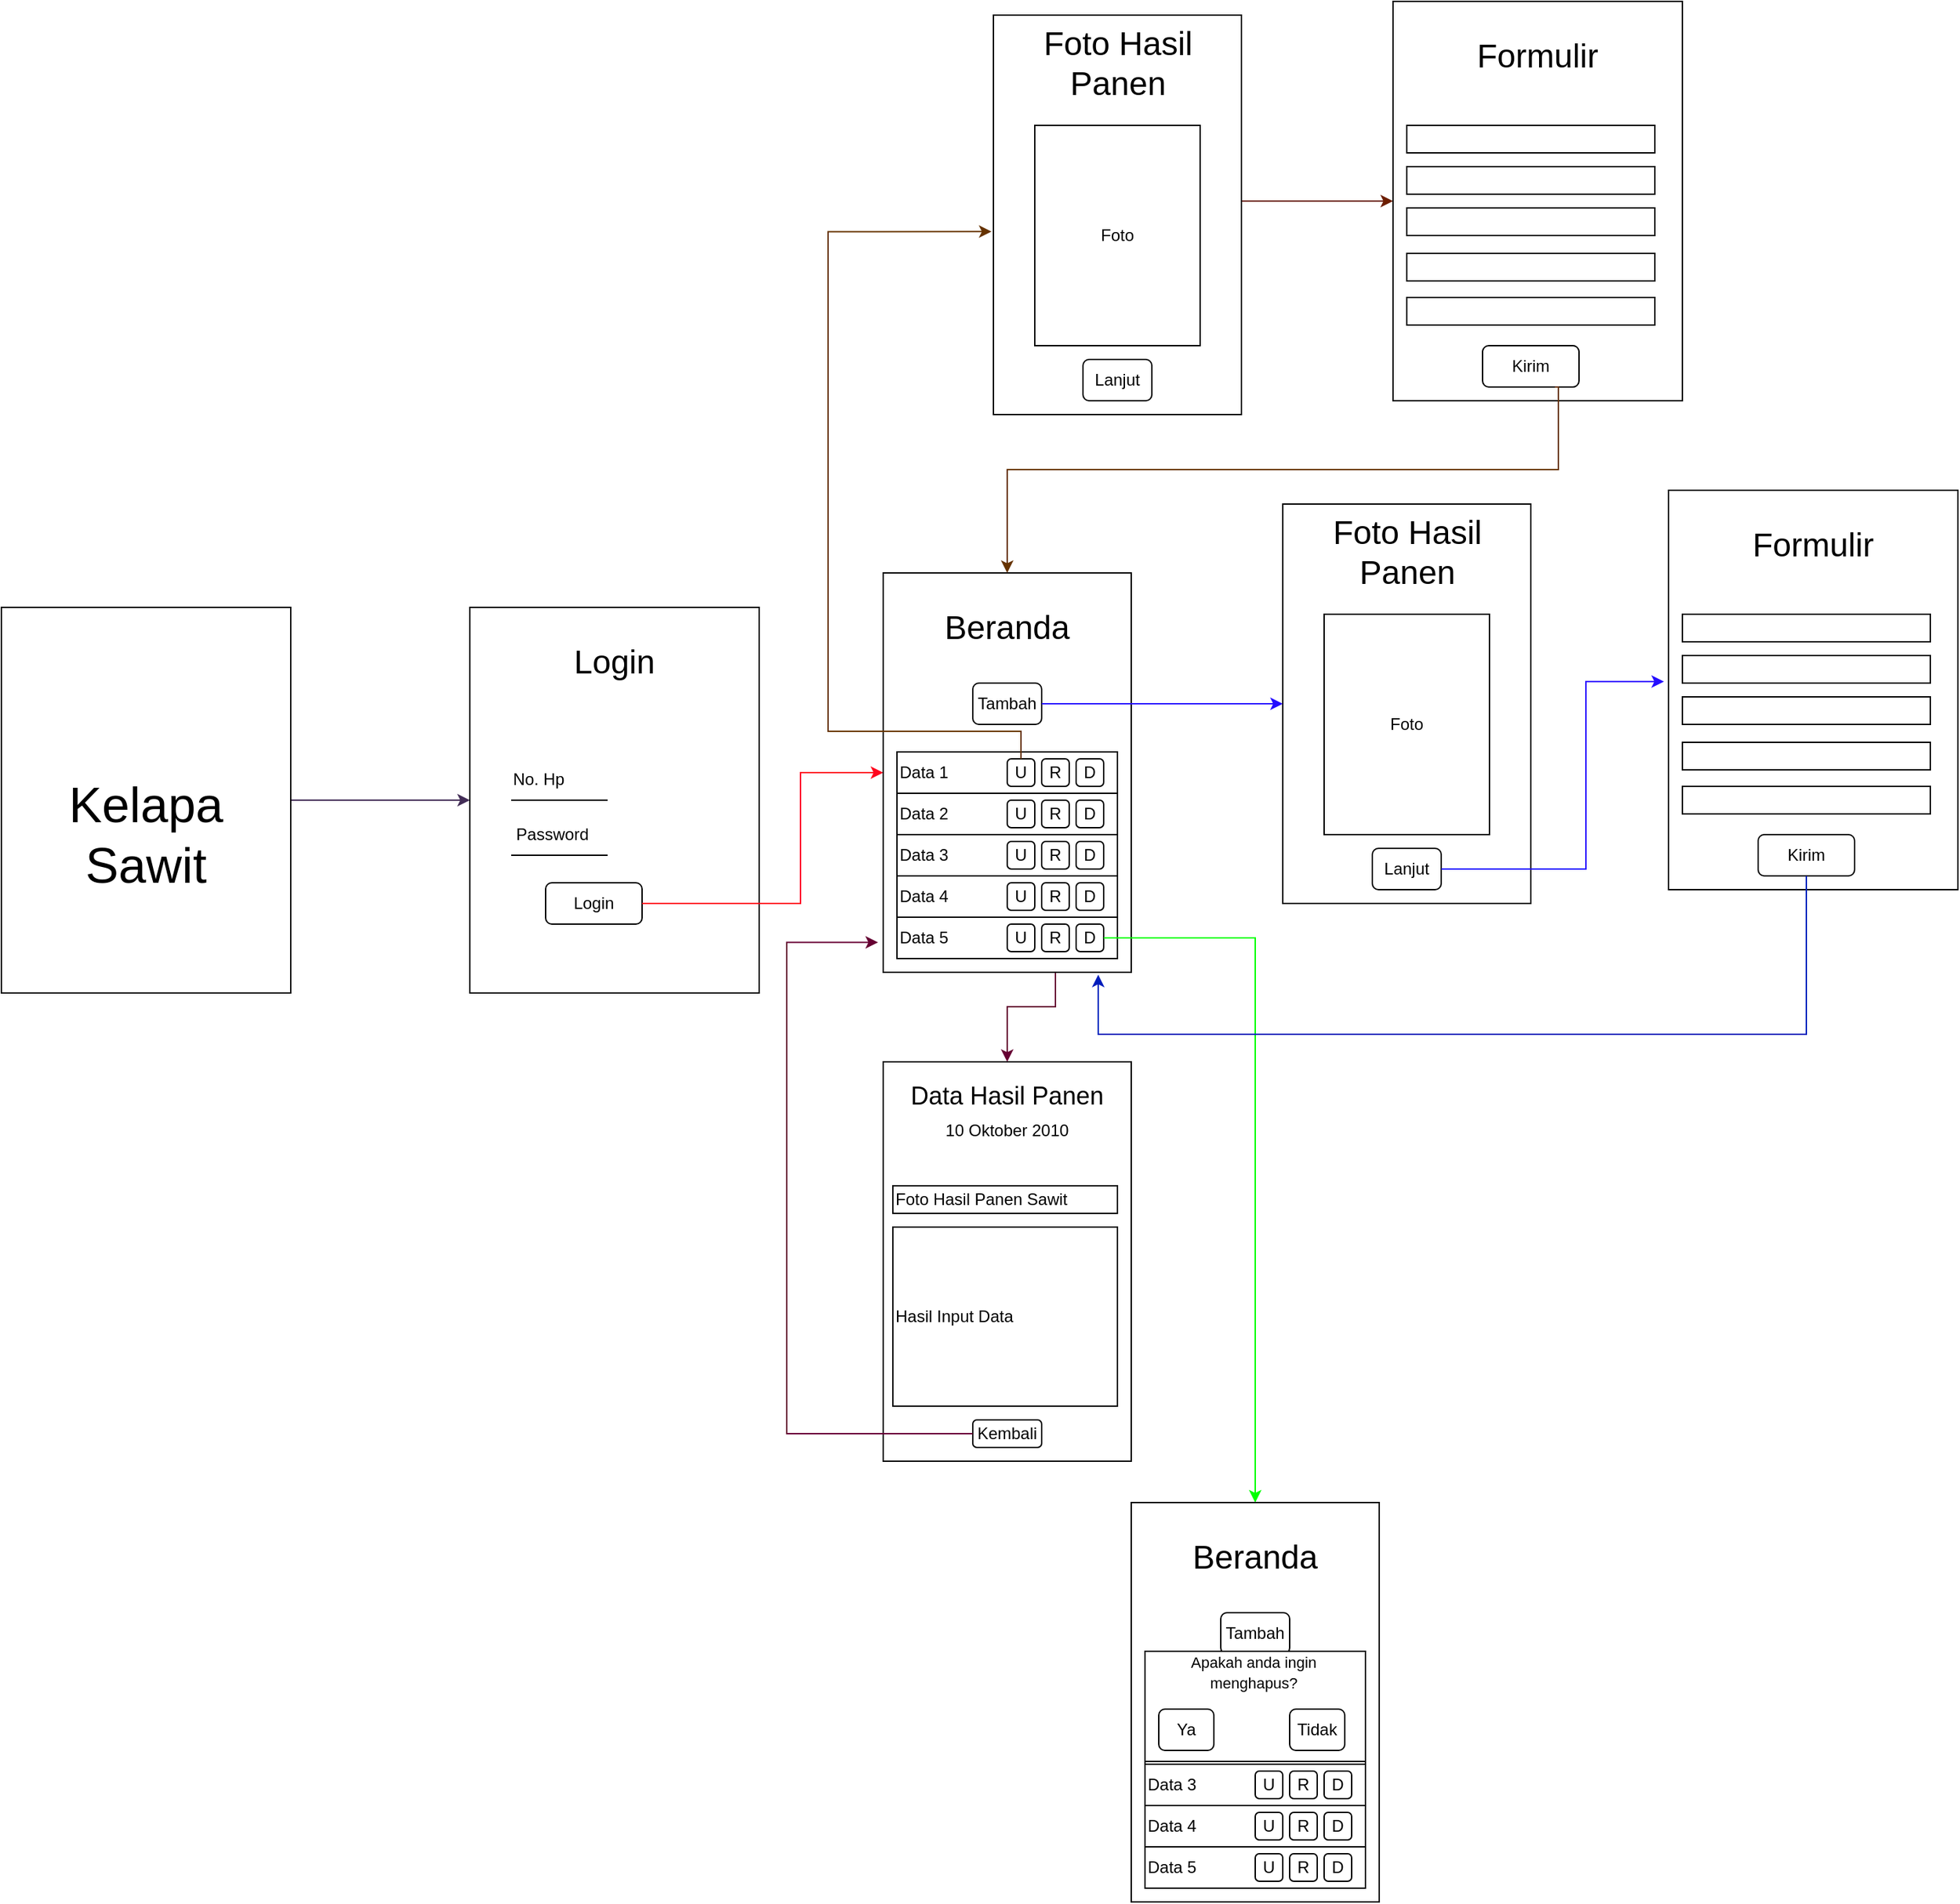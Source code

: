<mxfile version="22.1.18" type="github" pages="2">
  <diagram name="Pekerja" id="Uiu4wbFv9RFSIKA2n1KZ">
    <mxGraphModel dx="810" dy="1583" grid="1" gridSize="10" guides="1" tooltips="1" connect="1" arrows="1" fold="1" page="1" pageScale="1" pageWidth="850" pageHeight="1100" math="0" shadow="0">
      <root>
        <mxCell id="0" />
        <mxCell id="1" parent="0" />
        <mxCell id="6SFFoyV-yTu_emAH-91S-2" style="edgeStyle=orthogonalEdgeStyle;rounded=0;orthogonalLoop=1;jettySize=auto;html=1;entryX=0;entryY=0.5;entryDx=0;entryDy=0;fillColor=#76608a;strokeColor=#432D57;exitX=1;exitY=0.5;exitDx=0;exitDy=0;" parent="1" source="6SFFoyV-yTu_emAH-91S-3" target="6SFFoyV-yTu_emAH-91S-4" edge="1">
          <mxGeometry relative="1" as="geometry" />
        </mxCell>
        <mxCell id="6SFFoyV-yTu_emAH-91S-3" value="" style="rounded=0;whiteSpace=wrap;html=1;" parent="1" vertex="1">
          <mxGeometry x="130" y="-80" width="210" height="280" as="geometry" />
        </mxCell>
        <mxCell id="6SFFoyV-yTu_emAH-91S-4" value="" style="rounded=0;whiteSpace=wrap;html=1;" parent="1" vertex="1">
          <mxGeometry x="470" y="-80" width="210" height="280" as="geometry" />
        </mxCell>
        <mxCell id="6SFFoyV-yTu_emAH-91S-5" value="&lt;font style=&quot;font-size: 36px;&quot;&gt;Kelapa Sawit&lt;/font&gt;" style="text;html=1;strokeColor=none;fillColor=none;align=center;verticalAlign=middle;whiteSpace=wrap;rounded=0;" parent="1" vertex="1">
          <mxGeometry x="170" y="60" width="130" height="50" as="geometry" />
        </mxCell>
        <mxCell id="6SFFoyV-yTu_emAH-91S-6" value="&lt;font style=&quot;font-size: 24px;&quot;&gt;Login&lt;/font&gt;" style="text;html=1;strokeColor=none;fillColor=none;align=center;verticalAlign=middle;whiteSpace=wrap;rounded=0;" parent="1" vertex="1">
          <mxGeometry x="525" y="-70" width="100" height="60" as="geometry" />
        </mxCell>
        <mxCell id="6SFFoyV-yTu_emAH-91S-7" value="No. Hp" style="text;html=1;strokeColor=none;fillColor=none;align=center;verticalAlign=middle;whiteSpace=wrap;rounded=0;" parent="1" vertex="1">
          <mxGeometry x="490" y="30" width="60" height="30" as="geometry" />
        </mxCell>
        <mxCell id="6SFFoyV-yTu_emAH-91S-8" value="Password" style="text;html=1;strokeColor=none;fillColor=none;align=center;verticalAlign=middle;whiteSpace=wrap;rounded=0;" parent="1" vertex="1">
          <mxGeometry x="500" y="70" width="60" height="30" as="geometry" />
        </mxCell>
        <mxCell id="6SFFoyV-yTu_emAH-91S-9" value="" style="endArrow=none;html=1;rounded=0;exitX=0;exitY=1;exitDx=0;exitDy=0;" parent="1" edge="1">
          <mxGeometry width="50" height="50" relative="1" as="geometry">
            <mxPoint x="500" y="60" as="sourcePoint" />
            <mxPoint x="570" y="60" as="targetPoint" />
          </mxGeometry>
        </mxCell>
        <mxCell id="6SFFoyV-yTu_emAH-91S-10" value="" style="endArrow=none;html=1;rounded=0;exitX=0;exitY=1;exitDx=0;exitDy=0;" parent="1" edge="1">
          <mxGeometry width="50" height="50" relative="1" as="geometry">
            <mxPoint x="500" y="100" as="sourcePoint" />
            <mxPoint x="570" y="100" as="targetPoint" />
          </mxGeometry>
        </mxCell>
        <mxCell id="6SFFoyV-yTu_emAH-91S-11" value="Login" style="rounded=1;whiteSpace=wrap;html=1;" parent="1" vertex="1">
          <mxGeometry x="525" y="120" width="70" height="30" as="geometry" />
        </mxCell>
        <mxCell id="6SFFoyV-yTu_emAH-91S-12" style="edgeStyle=orthogonalEdgeStyle;rounded=0;orthogonalLoop=1;jettySize=auto;html=1;entryX=0;entryY=0.5;entryDx=0;entryDy=0;exitX=1;exitY=0.5;exitDx=0;exitDy=0;strokeColor=#FF051E;" parent="1" source="6SFFoyV-yTu_emAH-91S-11" target="6SFFoyV-yTu_emAH-91S-50" edge="1">
          <mxGeometry relative="1" as="geometry">
            <Array as="points">
              <mxPoint x="710" y="135" />
              <mxPoint x="710" y="40" />
            </Array>
          </mxGeometry>
        </mxCell>
        <mxCell id="6SFFoyV-yTu_emAH-91S-13" value="" style="rounded=0;whiteSpace=wrap;html=1;" parent="1" vertex="1">
          <mxGeometry x="1060" y="-155" width="180" height="290" as="geometry" />
        </mxCell>
        <mxCell id="6SFFoyV-yTu_emAH-91S-14" value="&lt;font style=&quot;font-size: 24px;&quot;&gt;Foto Hasil Panen&lt;/font&gt;" style="text;html=1;strokeColor=none;fillColor=none;align=center;verticalAlign=middle;whiteSpace=wrap;rounded=0;" parent="1" vertex="1">
          <mxGeometry x="1077.5" y="-135" width="145" height="30" as="geometry" />
        </mxCell>
        <mxCell id="6SFFoyV-yTu_emAH-91S-15" value="Foto" style="rounded=0;whiteSpace=wrap;html=1;" parent="1" vertex="1">
          <mxGeometry x="1090" y="-75" width="120" height="160" as="geometry" />
        </mxCell>
        <mxCell id="6SFFoyV-yTu_emAH-91S-16" value="Lanjut" style="rounded=1;whiteSpace=wrap;html=1;" parent="1" vertex="1">
          <mxGeometry x="1125" y="95" width="50" height="30" as="geometry" />
        </mxCell>
        <mxCell id="6SFFoyV-yTu_emAH-91S-17" style="edgeStyle=orthogonalEdgeStyle;rounded=0;orthogonalLoop=1;jettySize=auto;html=1;strokeColor=#250DFF;entryX=-0.016;entryY=0.479;entryDx=0;entryDy=0;entryPerimeter=0;" parent="1" source="6SFFoyV-yTu_emAH-91S-16" target="6SFFoyV-yTu_emAH-91S-19" edge="1">
          <mxGeometry relative="1" as="geometry">
            <mxPoint x="1410" y="-210" as="targetPoint" />
            <Array as="points">
              <mxPoint x="1280" y="110" />
              <mxPoint x="1280" y="-26" />
            </Array>
          </mxGeometry>
        </mxCell>
        <mxCell id="6SFFoyV-yTu_emAH-91S-18" value="" style="group" parent="1" connectable="0" vertex="1">
          <mxGeometry x="1340" y="-165" width="210" height="290" as="geometry" />
        </mxCell>
        <mxCell id="6SFFoyV-yTu_emAH-91S-19" value="" style="rounded=0;whiteSpace=wrap;html=1;" parent="6SFFoyV-yTu_emAH-91S-18" vertex="1">
          <mxGeometry width="210" height="290" as="geometry" />
        </mxCell>
        <mxCell id="6SFFoyV-yTu_emAH-91S-20" value="&lt;font style=&quot;font-size: 24px;&quot;&gt;Formulir&lt;/font&gt;" style="text;html=1;strokeColor=none;fillColor=none;align=center;verticalAlign=middle;whiteSpace=wrap;rounded=0;" parent="6SFFoyV-yTu_emAH-91S-18" vertex="1">
          <mxGeometry x="55" y="10" width="100" height="60" as="geometry" />
        </mxCell>
        <mxCell id="6SFFoyV-yTu_emAH-91S-21" value="" style="rounded=0;whiteSpace=wrap;html=1;" parent="6SFFoyV-yTu_emAH-91S-18" vertex="1">
          <mxGeometry x="10" y="90" width="180" height="20" as="geometry" />
        </mxCell>
        <mxCell id="6SFFoyV-yTu_emAH-91S-22" value="" style="rounded=0;whiteSpace=wrap;html=1;" parent="6SFFoyV-yTu_emAH-91S-18" vertex="1">
          <mxGeometry x="10" y="120" width="180" height="20" as="geometry" />
        </mxCell>
        <mxCell id="6SFFoyV-yTu_emAH-91S-23" value="" style="rounded=0;whiteSpace=wrap;html=1;" parent="6SFFoyV-yTu_emAH-91S-18" vertex="1">
          <mxGeometry x="10" y="150" width="180" height="20" as="geometry" />
        </mxCell>
        <mxCell id="6SFFoyV-yTu_emAH-91S-25" value="Kirim" style="rounded=1;whiteSpace=wrap;html=1;" parent="6SFFoyV-yTu_emAH-91S-18" vertex="1">
          <mxGeometry x="65" y="250" width="70" height="30" as="geometry" />
        </mxCell>
        <mxCell id="KfRNIlRlCpc07HZpUc_0-1" value="" style="rounded=0;whiteSpace=wrap;html=1;" parent="6SFFoyV-yTu_emAH-91S-18" vertex="1">
          <mxGeometry x="10" y="183" width="180" height="20" as="geometry" />
        </mxCell>
        <mxCell id="KfRNIlRlCpc07HZpUc_0-2" value="" style="rounded=0;whiteSpace=wrap;html=1;" parent="6SFFoyV-yTu_emAH-91S-18" vertex="1">
          <mxGeometry x="10" y="215" width="180" height="20" as="geometry" />
        </mxCell>
        <mxCell id="adWAJiTrlEbBJM6ReZJA-11" style="edgeStyle=orthogonalEdgeStyle;rounded=0;orthogonalLoop=1;jettySize=auto;html=1;entryX=0;entryY=0.5;entryDx=0;entryDy=0;fillColor=#a0522d;strokeColor=#6D1F00;" parent="1" source="6SFFoyV-yTu_emAH-91S-26" target="adWAJiTrlEbBJM6ReZJA-2" edge="1">
          <mxGeometry relative="1" as="geometry">
            <Array as="points">
              <mxPoint x="1080" y="-375" />
              <mxPoint x="1080" y="-375" />
            </Array>
          </mxGeometry>
        </mxCell>
        <mxCell id="6SFFoyV-yTu_emAH-91S-26" value="" style="rounded=0;whiteSpace=wrap;html=1;" parent="1" vertex="1">
          <mxGeometry x="850" y="-510" width="180" height="290" as="geometry" />
        </mxCell>
        <mxCell id="6SFFoyV-yTu_emAH-91S-27" value="&lt;font style=&quot;font-size: 24px;&quot;&gt;Foto Hasil Panen&lt;/font&gt;" style="text;html=1;strokeColor=none;fillColor=none;align=center;verticalAlign=middle;whiteSpace=wrap;rounded=0;" parent="1" vertex="1">
          <mxGeometry x="867.5" y="-490" width="145" height="30" as="geometry" />
        </mxCell>
        <mxCell id="6SFFoyV-yTu_emAH-91S-28" value="Foto" style="rounded=0;whiteSpace=wrap;html=1;" parent="1" vertex="1">
          <mxGeometry x="880" y="-430" width="120" height="160" as="geometry" />
        </mxCell>
        <mxCell id="6SFFoyV-yTu_emAH-91S-30" value="Lanjut" style="rounded=1;whiteSpace=wrap;html=1;" parent="1" vertex="1">
          <mxGeometry x="915" y="-260" width="50" height="30" as="geometry" />
        </mxCell>
        <mxCell id="6SFFoyV-yTu_emAH-91S-41" value="" style="rounded=0;whiteSpace=wrap;html=1;" parent="1" vertex="1">
          <mxGeometry x="770" y="250" width="180" height="290" as="geometry" />
        </mxCell>
        <mxCell id="6SFFoyV-yTu_emAH-91S-42" style="edgeStyle=orthogonalEdgeStyle;rounded=0;orthogonalLoop=1;jettySize=auto;html=1;strokeColor=#660033;" parent="1" source="6SFFoyV-yTu_emAH-91S-80" target="6SFFoyV-yTu_emAH-91S-41" edge="1">
          <mxGeometry relative="1" as="geometry" />
        </mxCell>
        <mxCell id="6SFFoyV-yTu_emAH-91S-43" value="&lt;font style=&quot;font-size: 18px;&quot;&gt;Data Hasil Panen&lt;/font&gt;" style="text;html=1;strokeColor=none;fillColor=none;align=center;verticalAlign=middle;whiteSpace=wrap;rounded=0;" parent="1" vertex="1">
          <mxGeometry x="776.25" y="260" width="167.5" height="30" as="geometry" />
        </mxCell>
        <mxCell id="6SFFoyV-yTu_emAH-91S-44" value="10 Oktober 2010" style="text;html=1;strokeColor=none;fillColor=none;align=center;verticalAlign=middle;whiteSpace=wrap;rounded=0;" parent="1" vertex="1">
          <mxGeometry x="810" y="285" width="100" height="30" as="geometry" />
        </mxCell>
        <mxCell id="6SFFoyV-yTu_emAH-91S-45" value="Foto Hasil Panen Sawit&amp;nbsp;" style="rounded=0;whiteSpace=wrap;html=1;align=left;" parent="1" vertex="1">
          <mxGeometry x="777" y="340" width="163" height="20" as="geometry" />
        </mxCell>
        <mxCell id="6SFFoyV-yTu_emAH-91S-46" value="Hasil Input Data" style="rounded=0;whiteSpace=wrap;html=1;align=left;" parent="1" vertex="1">
          <mxGeometry x="777" y="370" width="163" height="130" as="geometry" />
        </mxCell>
        <mxCell id="6SFFoyV-yTu_emAH-91S-48" value="Kembali" style="rounded=1;whiteSpace=wrap;html=1;" parent="1" vertex="1">
          <mxGeometry x="835" y="510" width="50" height="20" as="geometry" />
        </mxCell>
        <mxCell id="6SFFoyV-yTu_emAH-91S-49" value="" style="group" parent="1" connectable="0" vertex="1">
          <mxGeometry x="770" y="-105" width="180" height="290" as="geometry" />
        </mxCell>
        <mxCell id="6SFFoyV-yTu_emAH-91S-50" value="" style="rounded=0;whiteSpace=wrap;html=1;" parent="6SFFoyV-yTu_emAH-91S-49" vertex="1">
          <mxGeometry width="180" height="290" as="geometry" />
        </mxCell>
        <mxCell id="6SFFoyV-yTu_emAH-91S-51" value="&lt;span style=&quot;font-size: 24px;&quot;&gt;Beranda&lt;/span&gt;" style="text;html=1;strokeColor=none;fillColor=none;align=center;verticalAlign=middle;whiteSpace=wrap;rounded=0;" parent="6SFFoyV-yTu_emAH-91S-49" vertex="1">
          <mxGeometry x="40" y="10" width="100" height="60" as="geometry" />
        </mxCell>
        <mxCell id="6SFFoyV-yTu_emAH-91S-52" value="Tambah" style="rounded=1;whiteSpace=wrap;html=1;" parent="6SFFoyV-yTu_emAH-91S-49" vertex="1">
          <mxGeometry x="65" y="80" width="50" height="30" as="geometry" />
        </mxCell>
        <mxCell id="6SFFoyV-yTu_emAH-91S-53" value="" style="rounded=0;whiteSpace=wrap;html=1;" parent="6SFFoyV-yTu_emAH-91S-49" vertex="1">
          <mxGeometry x="10" y="130" width="160" height="150" as="geometry" />
        </mxCell>
        <mxCell id="6SFFoyV-yTu_emAH-91S-54" value="" style="rounded=0;whiteSpace=wrap;html=1;" parent="6SFFoyV-yTu_emAH-91S-49" vertex="1">
          <mxGeometry x="10" y="160" width="160" height="30" as="geometry" />
        </mxCell>
        <mxCell id="6SFFoyV-yTu_emAH-91S-55" value="" style="rounded=0;whiteSpace=wrap;html=1;" parent="6SFFoyV-yTu_emAH-91S-49" vertex="1">
          <mxGeometry x="10" y="190" width="160" height="30" as="geometry" />
        </mxCell>
        <mxCell id="6SFFoyV-yTu_emAH-91S-56" value="" style="rounded=0;whiteSpace=wrap;html=1;" parent="6SFFoyV-yTu_emAH-91S-49" vertex="1">
          <mxGeometry x="10" y="220" width="160" height="30" as="geometry" />
        </mxCell>
        <mxCell id="6SFFoyV-yTu_emAH-91S-57" value="" style="group" parent="6SFFoyV-yTu_emAH-91S-49" vertex="1" connectable="0">
          <mxGeometry x="10" y="130" width="160" height="30" as="geometry" />
        </mxCell>
        <mxCell id="6SFFoyV-yTu_emAH-91S-58" value="&lt;div style=&quot;&quot;&gt;&lt;span style=&quot;background-color: initial;&quot;&gt;Data 1&lt;/span&gt;&lt;/div&gt;" style="rounded=0;whiteSpace=wrap;html=1;align=left;" parent="6SFFoyV-yTu_emAH-91S-57" vertex="1">
          <mxGeometry width="160" height="30" as="geometry" />
        </mxCell>
        <mxCell id="6SFFoyV-yTu_emAH-91S-59" value="D" style="rounded=1;whiteSpace=wrap;html=1;" parent="6SFFoyV-yTu_emAH-91S-57" vertex="1">
          <mxGeometry x="130" y="5" width="20" height="20" as="geometry" />
        </mxCell>
        <mxCell id="6SFFoyV-yTu_emAH-91S-60" value="R" style="rounded=1;whiteSpace=wrap;html=1;" parent="6SFFoyV-yTu_emAH-91S-57" vertex="1">
          <mxGeometry x="105" y="5" width="20" height="20" as="geometry" />
        </mxCell>
        <mxCell id="6SFFoyV-yTu_emAH-91S-61" value="U" style="rounded=1;whiteSpace=wrap;html=1;" parent="6SFFoyV-yTu_emAH-91S-57" vertex="1">
          <mxGeometry x="80" y="5" width="20" height="20" as="geometry" />
        </mxCell>
        <mxCell id="6SFFoyV-yTu_emAH-91S-62" value="" style="group" parent="6SFFoyV-yTu_emAH-91S-49" vertex="1" connectable="0">
          <mxGeometry x="10" y="160" width="160" height="30" as="geometry" />
        </mxCell>
        <mxCell id="6SFFoyV-yTu_emAH-91S-63" value="&lt;div style=&quot;&quot;&gt;&lt;span style=&quot;background-color: initial;&quot;&gt;Data 2&lt;/span&gt;&lt;/div&gt;" style="rounded=0;whiteSpace=wrap;html=1;align=left;" parent="6SFFoyV-yTu_emAH-91S-62" vertex="1">
          <mxGeometry width="160" height="30" as="geometry" />
        </mxCell>
        <mxCell id="6SFFoyV-yTu_emAH-91S-64" value="D" style="rounded=1;whiteSpace=wrap;html=1;" parent="6SFFoyV-yTu_emAH-91S-62" vertex="1">
          <mxGeometry x="130" y="5" width="20" height="20" as="geometry" />
        </mxCell>
        <mxCell id="6SFFoyV-yTu_emAH-91S-65" value="R" style="rounded=1;whiteSpace=wrap;html=1;" parent="6SFFoyV-yTu_emAH-91S-62" vertex="1">
          <mxGeometry x="105" y="5" width="20" height="20" as="geometry" />
        </mxCell>
        <mxCell id="6SFFoyV-yTu_emAH-91S-66" value="U" style="rounded=1;whiteSpace=wrap;html=1;" parent="6SFFoyV-yTu_emAH-91S-62" vertex="1">
          <mxGeometry x="80" y="5" width="20" height="20" as="geometry" />
        </mxCell>
        <mxCell id="6SFFoyV-yTu_emAH-91S-67" value="" style="group" parent="6SFFoyV-yTu_emAH-91S-49" vertex="1" connectable="0">
          <mxGeometry x="10" y="190" width="160" height="30" as="geometry" />
        </mxCell>
        <mxCell id="6SFFoyV-yTu_emAH-91S-68" value="&lt;div style=&quot;&quot;&gt;&lt;span style=&quot;background-color: initial;&quot;&gt;Data 3&lt;/span&gt;&lt;/div&gt;" style="rounded=0;whiteSpace=wrap;html=1;align=left;" parent="6SFFoyV-yTu_emAH-91S-67" vertex="1">
          <mxGeometry width="160" height="30" as="geometry" />
        </mxCell>
        <mxCell id="6SFFoyV-yTu_emAH-91S-69" value="D" style="rounded=1;whiteSpace=wrap;html=1;" parent="6SFFoyV-yTu_emAH-91S-67" vertex="1">
          <mxGeometry x="130" y="5" width="20" height="20" as="geometry" />
        </mxCell>
        <mxCell id="6SFFoyV-yTu_emAH-91S-70" value="R" style="rounded=1;whiteSpace=wrap;html=1;" parent="6SFFoyV-yTu_emAH-91S-67" vertex="1">
          <mxGeometry x="105" y="5" width="20" height="20" as="geometry" />
        </mxCell>
        <mxCell id="6SFFoyV-yTu_emAH-91S-71" value="U" style="rounded=1;whiteSpace=wrap;html=1;" parent="6SFFoyV-yTu_emAH-91S-67" vertex="1">
          <mxGeometry x="80" y="5" width="20" height="20" as="geometry" />
        </mxCell>
        <mxCell id="6SFFoyV-yTu_emAH-91S-72" value="" style="group" parent="6SFFoyV-yTu_emAH-91S-49" vertex="1" connectable="0">
          <mxGeometry x="10" y="220" width="160" height="30" as="geometry" />
        </mxCell>
        <mxCell id="6SFFoyV-yTu_emAH-91S-73" value="&lt;div style=&quot;&quot;&gt;&lt;span style=&quot;background-color: initial;&quot;&gt;Data 4&lt;/span&gt;&lt;/div&gt;" style="rounded=0;whiteSpace=wrap;html=1;align=left;" parent="6SFFoyV-yTu_emAH-91S-72" vertex="1">
          <mxGeometry width="160" height="30" as="geometry" />
        </mxCell>
        <mxCell id="6SFFoyV-yTu_emAH-91S-74" value="D" style="rounded=1;whiteSpace=wrap;html=1;" parent="6SFFoyV-yTu_emAH-91S-72" vertex="1">
          <mxGeometry x="130" y="5" width="20" height="20" as="geometry" />
        </mxCell>
        <mxCell id="6SFFoyV-yTu_emAH-91S-75" value="R" style="rounded=1;whiteSpace=wrap;html=1;" parent="6SFFoyV-yTu_emAH-91S-72" vertex="1">
          <mxGeometry x="105" y="5" width="20" height="20" as="geometry" />
        </mxCell>
        <mxCell id="6SFFoyV-yTu_emAH-91S-76" value="U" style="rounded=1;whiteSpace=wrap;html=1;" parent="6SFFoyV-yTu_emAH-91S-72" vertex="1">
          <mxGeometry x="80" y="5" width="20" height="20" as="geometry" />
        </mxCell>
        <mxCell id="6SFFoyV-yTu_emAH-91S-77" value="" style="group" parent="6SFFoyV-yTu_emAH-91S-49" vertex="1" connectable="0">
          <mxGeometry x="10" y="250" width="160" height="30" as="geometry" />
        </mxCell>
        <mxCell id="6SFFoyV-yTu_emAH-91S-78" value="&lt;div style=&quot;&quot;&gt;&lt;span style=&quot;background-color: initial;&quot;&gt;Data 5&lt;/span&gt;&lt;/div&gt;" style="rounded=0;whiteSpace=wrap;html=1;align=left;" parent="6SFFoyV-yTu_emAH-91S-77" vertex="1">
          <mxGeometry width="160" height="30" as="geometry" />
        </mxCell>
        <mxCell id="6SFFoyV-yTu_emAH-91S-79" value="D" style="rounded=1;whiteSpace=wrap;html=1;" parent="6SFFoyV-yTu_emAH-91S-77" vertex="1">
          <mxGeometry x="130" y="5" width="20" height="20" as="geometry" />
        </mxCell>
        <mxCell id="6SFFoyV-yTu_emAH-91S-80" value="R" style="rounded=1;whiteSpace=wrap;html=1;" parent="6SFFoyV-yTu_emAH-91S-77" vertex="1">
          <mxGeometry x="105" y="5" width="20" height="20" as="geometry" />
        </mxCell>
        <mxCell id="6SFFoyV-yTu_emAH-91S-81" value="U" style="rounded=1;whiteSpace=wrap;html=1;" parent="6SFFoyV-yTu_emAH-91S-77" vertex="1">
          <mxGeometry x="80" y="5" width="20" height="20" as="geometry" />
        </mxCell>
        <mxCell id="6SFFoyV-yTu_emAH-91S-82" style="edgeStyle=orthogonalEdgeStyle;rounded=0;orthogonalLoop=1;jettySize=auto;html=1;entryX=0.5;entryY=0;entryDx=0;entryDy=0;strokeColor=#00FF00;" parent="1" source="6SFFoyV-yTu_emAH-91S-79" target="6SFFoyV-yTu_emAH-91S-84" edge="1">
          <mxGeometry relative="1" as="geometry" />
        </mxCell>
        <mxCell id="6SFFoyV-yTu_emAH-91S-83" value="" style="group" parent="1" connectable="0" vertex="1">
          <mxGeometry x="950" y="570" width="240" height="290" as="geometry" />
        </mxCell>
        <mxCell id="6SFFoyV-yTu_emAH-91S-84" value="" style="rounded=0;whiteSpace=wrap;html=1;movable=0;resizable=0;rotatable=0;deletable=0;editable=0;locked=1;connectable=0;" parent="6SFFoyV-yTu_emAH-91S-83" vertex="1">
          <mxGeometry width="180" height="290" as="geometry" />
        </mxCell>
        <mxCell id="6SFFoyV-yTu_emAH-91S-85" value="&lt;span style=&quot;font-size: 24px;&quot;&gt;Beranda&lt;/span&gt;" style="text;html=1;strokeColor=none;fillColor=none;align=center;verticalAlign=middle;whiteSpace=wrap;rounded=0;" parent="6SFFoyV-yTu_emAH-91S-83" vertex="1">
          <mxGeometry x="40" y="10" width="100" height="60" as="geometry" />
        </mxCell>
        <mxCell id="6SFFoyV-yTu_emAH-91S-86" value="Tambah" style="rounded=1;whiteSpace=wrap;html=1;" parent="6SFFoyV-yTu_emAH-91S-83" vertex="1">
          <mxGeometry x="65" y="80" width="50" height="30" as="geometry" />
        </mxCell>
        <mxCell id="6SFFoyV-yTu_emAH-91S-87" value="" style="rounded=0;whiteSpace=wrap;html=1;" parent="6SFFoyV-yTu_emAH-91S-83" vertex="1">
          <mxGeometry x="10" y="130" width="160" height="150" as="geometry" />
        </mxCell>
        <mxCell id="6SFFoyV-yTu_emAH-91S-88" value="" style="rounded=0;whiteSpace=wrap;html=1;" parent="6SFFoyV-yTu_emAH-91S-83" vertex="1">
          <mxGeometry x="10" y="160" width="160" height="30" as="geometry" />
        </mxCell>
        <mxCell id="6SFFoyV-yTu_emAH-91S-89" value="" style="rounded=0;whiteSpace=wrap;html=1;" parent="6SFFoyV-yTu_emAH-91S-83" vertex="1">
          <mxGeometry x="10" y="190" width="160" height="30" as="geometry" />
        </mxCell>
        <mxCell id="6SFFoyV-yTu_emAH-91S-90" value="" style="rounded=0;whiteSpace=wrap;html=1;" parent="6SFFoyV-yTu_emAH-91S-83" vertex="1">
          <mxGeometry x="10" y="220" width="160" height="30" as="geometry" />
        </mxCell>
        <mxCell id="6SFFoyV-yTu_emAH-91S-91" value="" style="group" parent="6SFFoyV-yTu_emAH-91S-83" connectable="0" vertex="1">
          <mxGeometry x="10" y="130" width="160" height="90" as="geometry" />
        </mxCell>
        <mxCell id="6SFFoyV-yTu_emAH-91S-92" value="&lt;div style=&quot;&quot;&gt;&lt;span style=&quot;background-color: initial;&quot;&gt;Data 1&lt;/span&gt;&lt;/div&gt;" style="rounded=0;whiteSpace=wrap;html=1;align=left;" parent="6SFFoyV-yTu_emAH-91S-91" vertex="1">
          <mxGeometry width="160" height="30" as="geometry" />
        </mxCell>
        <mxCell id="6SFFoyV-yTu_emAH-91S-93" value="D" style="rounded=1;whiteSpace=wrap;html=1;" parent="6SFFoyV-yTu_emAH-91S-91" vertex="1">
          <mxGeometry x="130" y="5" width="20" height="20" as="geometry" />
        </mxCell>
        <mxCell id="6SFFoyV-yTu_emAH-91S-94" value="R" style="rounded=1;whiteSpace=wrap;html=1;" parent="6SFFoyV-yTu_emAH-91S-91" vertex="1">
          <mxGeometry x="105" y="5" width="20" height="20" as="geometry" />
        </mxCell>
        <mxCell id="6SFFoyV-yTu_emAH-91S-95" value="U" style="rounded=1;whiteSpace=wrap;html=1;" parent="6SFFoyV-yTu_emAH-91S-91" vertex="1">
          <mxGeometry x="80" y="5" width="20" height="20" as="geometry" />
        </mxCell>
        <mxCell id="6SFFoyV-yTu_emAH-91S-96" value="" style="group" parent="6SFFoyV-yTu_emAH-91S-83" connectable="0" vertex="1">
          <mxGeometry x="10" y="160" width="160" height="90" as="geometry" />
        </mxCell>
        <mxCell id="6SFFoyV-yTu_emAH-91S-97" value="&lt;div style=&quot;&quot;&gt;&lt;span style=&quot;background-color: initial;&quot;&gt;Data 2&lt;/span&gt;&lt;/div&gt;" style="rounded=0;whiteSpace=wrap;html=1;align=left;" parent="6SFFoyV-yTu_emAH-91S-96" vertex="1">
          <mxGeometry width="160" height="30" as="geometry" />
        </mxCell>
        <mxCell id="6SFFoyV-yTu_emAH-91S-98" value="D" style="rounded=1;whiteSpace=wrap;html=1;" parent="6SFFoyV-yTu_emAH-91S-96" vertex="1">
          <mxGeometry x="130" y="5" width="20" height="20" as="geometry" />
        </mxCell>
        <mxCell id="6SFFoyV-yTu_emAH-91S-99" value="R" style="rounded=1;whiteSpace=wrap;html=1;" parent="6SFFoyV-yTu_emAH-91S-96" vertex="1">
          <mxGeometry x="105" y="5" width="20" height="20" as="geometry" />
        </mxCell>
        <mxCell id="6SFFoyV-yTu_emAH-91S-100" value="U" style="rounded=1;whiteSpace=wrap;html=1;" parent="6SFFoyV-yTu_emAH-91S-96" vertex="1">
          <mxGeometry x="80" y="5" width="20" height="20" as="geometry" />
        </mxCell>
        <mxCell id="6SFFoyV-yTu_emAH-91S-101" value="" style="group" parent="6SFFoyV-yTu_emAH-91S-83" connectable="0" vertex="1">
          <mxGeometry x="10" y="190" width="160" height="95" as="geometry" />
        </mxCell>
        <mxCell id="6SFFoyV-yTu_emAH-91S-102" value="&lt;div style=&quot;&quot;&gt;&lt;span style=&quot;background-color: initial;&quot;&gt;Data 3&lt;/span&gt;&lt;/div&gt;" style="rounded=0;whiteSpace=wrap;html=1;align=left;" parent="6SFFoyV-yTu_emAH-91S-101" vertex="1">
          <mxGeometry width="160" height="30" as="geometry" />
        </mxCell>
        <mxCell id="6SFFoyV-yTu_emAH-91S-103" value="D" style="rounded=1;whiteSpace=wrap;html=1;" parent="6SFFoyV-yTu_emAH-91S-101" vertex="1">
          <mxGeometry x="130" y="5" width="20" height="20" as="geometry" />
        </mxCell>
        <mxCell id="6SFFoyV-yTu_emAH-91S-104" value="R" style="rounded=1;whiteSpace=wrap;html=1;" parent="6SFFoyV-yTu_emAH-91S-101" vertex="1">
          <mxGeometry x="105" y="5" width="20" height="20" as="geometry" />
        </mxCell>
        <mxCell id="6SFFoyV-yTu_emAH-91S-105" value="U" style="rounded=1;whiteSpace=wrap;html=1;" parent="6SFFoyV-yTu_emAH-91S-101" vertex="1">
          <mxGeometry x="80" y="5" width="20" height="20" as="geometry" />
        </mxCell>
        <mxCell id="6SFFoyV-yTu_emAH-91S-106" value="" style="group" parent="6SFFoyV-yTu_emAH-91S-83" connectable="0" vertex="1">
          <mxGeometry x="10" y="220" width="160" height="30" as="geometry" />
        </mxCell>
        <mxCell id="6SFFoyV-yTu_emAH-91S-107" value="&lt;div style=&quot;&quot;&gt;&lt;span style=&quot;background-color: initial;&quot;&gt;Data 4&lt;/span&gt;&lt;/div&gt;" style="rounded=0;whiteSpace=wrap;html=1;align=left;" parent="6SFFoyV-yTu_emAH-91S-106" vertex="1">
          <mxGeometry width="160" height="30" as="geometry" />
        </mxCell>
        <mxCell id="6SFFoyV-yTu_emAH-91S-108" value="D" style="rounded=1;whiteSpace=wrap;html=1;" parent="6SFFoyV-yTu_emAH-91S-106" vertex="1">
          <mxGeometry x="130" y="5" width="20" height="20" as="geometry" />
        </mxCell>
        <mxCell id="6SFFoyV-yTu_emAH-91S-109" value="R" style="rounded=1;whiteSpace=wrap;html=1;" parent="6SFFoyV-yTu_emAH-91S-106" vertex="1">
          <mxGeometry x="105" y="5" width="20" height="20" as="geometry" />
        </mxCell>
        <mxCell id="6SFFoyV-yTu_emAH-91S-110" value="U" style="rounded=1;whiteSpace=wrap;html=1;" parent="6SFFoyV-yTu_emAH-91S-106" vertex="1">
          <mxGeometry x="80" y="5" width="20" height="20" as="geometry" />
        </mxCell>
        <mxCell id="6SFFoyV-yTu_emAH-91S-111" value="" style="group" parent="6SFFoyV-yTu_emAH-91S-83" connectable="0" vertex="1">
          <mxGeometry x="10" y="250" width="160" height="30" as="geometry" />
        </mxCell>
        <mxCell id="6SFFoyV-yTu_emAH-91S-112" value="&lt;div style=&quot;&quot;&gt;&lt;span style=&quot;background-color: initial;&quot;&gt;Data 5&lt;/span&gt;&lt;/div&gt;" style="rounded=0;whiteSpace=wrap;html=1;align=left;" parent="6SFFoyV-yTu_emAH-91S-111" vertex="1">
          <mxGeometry width="160" height="30" as="geometry" />
        </mxCell>
        <mxCell id="6SFFoyV-yTu_emAH-91S-113" value="D" style="rounded=1;whiteSpace=wrap;html=1;" parent="6SFFoyV-yTu_emAH-91S-111" vertex="1">
          <mxGeometry x="130" y="5" width="20" height="20" as="geometry" />
        </mxCell>
        <mxCell id="6SFFoyV-yTu_emAH-91S-114" value="R" style="rounded=1;whiteSpace=wrap;html=1;" parent="6SFFoyV-yTu_emAH-91S-111" vertex="1">
          <mxGeometry x="105" y="5" width="20" height="20" as="geometry" />
        </mxCell>
        <mxCell id="6SFFoyV-yTu_emAH-91S-115" value="U" style="rounded=1;whiteSpace=wrap;html=1;" parent="6SFFoyV-yTu_emAH-91S-111" vertex="1">
          <mxGeometry x="80" y="5" width="20" height="20" as="geometry" />
        </mxCell>
        <mxCell id="6SFFoyV-yTu_emAH-91S-116" value="" style="rounded=0;whiteSpace=wrap;html=1;" parent="6SFFoyV-yTu_emAH-91S-83" vertex="1">
          <mxGeometry x="10" y="108" width="160" height="80" as="geometry" />
        </mxCell>
        <mxCell id="6SFFoyV-yTu_emAH-91S-117" value="&lt;font style=&quot;font-size: 11px;&quot;&gt;Apakah anda ingin menghapus?&lt;/font&gt;" style="text;html=1;strokeColor=none;fillColor=none;align=center;verticalAlign=middle;whiteSpace=wrap;rounded=0;" parent="6SFFoyV-yTu_emAH-91S-83" vertex="1">
          <mxGeometry x="10" y="108" width="157.5" height="30" as="geometry" />
        </mxCell>
        <mxCell id="6SFFoyV-yTu_emAH-91S-118" value="Ya" style="rounded=1;whiteSpace=wrap;html=1;" parent="6SFFoyV-yTu_emAH-91S-83" vertex="1">
          <mxGeometry x="20" y="150" width="40" height="30" as="geometry" />
        </mxCell>
        <mxCell id="6SFFoyV-yTu_emAH-91S-119" value="Tidak" style="rounded=1;whiteSpace=wrap;html=1;" parent="6SFFoyV-yTu_emAH-91S-83" vertex="1">
          <mxGeometry x="115" y="150" width="40" height="30" as="geometry" />
        </mxCell>
        <mxCell id="6SFFoyV-yTu_emAH-91S-120" style="edgeStyle=orthogonalEdgeStyle;rounded=0;orthogonalLoop=1;jettySize=auto;html=1;entryX=-0.008;entryY=0.542;entryDx=0;entryDy=0;entryPerimeter=0;strokeColor=#663300;" parent="1" source="6SFFoyV-yTu_emAH-91S-61" target="6SFFoyV-yTu_emAH-91S-26" edge="1">
          <mxGeometry relative="1" as="geometry">
            <Array as="points">
              <mxPoint x="870" y="10" />
              <mxPoint x="730" y="10" />
              <mxPoint x="730" y="-353" />
            </Array>
          </mxGeometry>
        </mxCell>
        <mxCell id="6SFFoyV-yTu_emAH-91S-121" style="edgeStyle=orthogonalEdgeStyle;rounded=0;orthogonalLoop=1;jettySize=auto;html=1;entryX=0;entryY=0.5;entryDx=0;entryDy=0;strokeColor=#250DFF;" parent="1" source="6SFFoyV-yTu_emAH-91S-52" target="6SFFoyV-yTu_emAH-91S-13" edge="1">
          <mxGeometry relative="1" as="geometry" />
        </mxCell>
        <mxCell id="6SFFoyV-yTu_emAH-91S-122" style="edgeStyle=orthogonalEdgeStyle;rounded=0;orthogonalLoop=1;jettySize=auto;html=1;strokeColor=#660033;exitX=0;exitY=0.5;exitDx=0;exitDy=0;entryX=-0.021;entryY=0.925;entryDx=0;entryDy=0;entryPerimeter=0;" parent="1" source="6SFFoyV-yTu_emAH-91S-48" target="6SFFoyV-yTu_emAH-91S-50" edge="1">
          <mxGeometry relative="1" as="geometry">
            <mxPoint x="735" y="440" as="sourcePoint" />
            <mxPoint x="700" y="360" as="targetPoint" />
            <Array as="points">
              <mxPoint x="700" y="520" />
              <mxPoint x="700" y="163" />
            </Array>
          </mxGeometry>
        </mxCell>
        <mxCell id="6SFFoyV-yTu_emAH-91S-128" style="edgeStyle=orthogonalEdgeStyle;rounded=0;orthogonalLoop=1;jettySize=auto;html=1;fillColor=#0050ef;strokeColor=#001DBC;entryX=0.867;entryY=1.006;entryDx=0;entryDy=0;entryPerimeter=0;" parent="1" source="6SFFoyV-yTu_emAH-91S-25" target="6SFFoyV-yTu_emAH-91S-50" edge="1">
          <mxGeometry relative="1" as="geometry">
            <mxPoint x="950" y="130" as="targetPoint" />
            <Array as="points">
              <mxPoint x="1440" y="230" />
              <mxPoint x="926" y="230" />
            </Array>
          </mxGeometry>
        </mxCell>
        <mxCell id="adWAJiTrlEbBJM6ReZJA-1" value="" style="group" parent="1" connectable="0" vertex="1">
          <mxGeometry x="1140" y="-520" width="210" height="290" as="geometry" />
        </mxCell>
        <mxCell id="adWAJiTrlEbBJM6ReZJA-2" value="" style="rounded=0;whiteSpace=wrap;html=1;" parent="adWAJiTrlEbBJM6ReZJA-1" vertex="1">
          <mxGeometry width="210" height="290" as="geometry" />
        </mxCell>
        <mxCell id="adWAJiTrlEbBJM6ReZJA-3" value="&lt;font style=&quot;font-size: 24px;&quot;&gt;Formulir&lt;/font&gt;" style="text;html=1;strokeColor=none;fillColor=none;align=center;verticalAlign=middle;whiteSpace=wrap;rounded=0;" parent="adWAJiTrlEbBJM6ReZJA-1" vertex="1">
          <mxGeometry x="55" y="10" width="100" height="60" as="geometry" />
        </mxCell>
        <mxCell id="adWAJiTrlEbBJM6ReZJA-4" value="" style="rounded=0;whiteSpace=wrap;html=1;" parent="adWAJiTrlEbBJM6ReZJA-1" vertex="1">
          <mxGeometry x="10" y="90" width="180" height="20" as="geometry" />
        </mxCell>
        <mxCell id="adWAJiTrlEbBJM6ReZJA-5" value="" style="rounded=0;whiteSpace=wrap;html=1;" parent="adWAJiTrlEbBJM6ReZJA-1" vertex="1">
          <mxGeometry x="10" y="120" width="180" height="20" as="geometry" />
        </mxCell>
        <mxCell id="adWAJiTrlEbBJM6ReZJA-6" value="" style="rounded=0;whiteSpace=wrap;html=1;" parent="adWAJiTrlEbBJM6ReZJA-1" vertex="1">
          <mxGeometry x="10" y="150" width="180" height="20" as="geometry" />
        </mxCell>
        <mxCell id="adWAJiTrlEbBJM6ReZJA-7" value="Kirim" style="rounded=1;whiteSpace=wrap;html=1;" parent="adWAJiTrlEbBJM6ReZJA-1" vertex="1">
          <mxGeometry x="65" y="250" width="70" height="30" as="geometry" />
        </mxCell>
        <mxCell id="adWAJiTrlEbBJM6ReZJA-8" value="" style="rounded=0;whiteSpace=wrap;html=1;" parent="adWAJiTrlEbBJM6ReZJA-1" vertex="1">
          <mxGeometry x="10" y="183" width="180" height="20" as="geometry" />
        </mxCell>
        <mxCell id="adWAJiTrlEbBJM6ReZJA-9" value="" style="rounded=0;whiteSpace=wrap;html=1;" parent="adWAJiTrlEbBJM6ReZJA-1" vertex="1">
          <mxGeometry x="10" y="215" width="180" height="20" as="geometry" />
        </mxCell>
        <mxCell id="6SFFoyV-yTu_emAH-91S-40" style="edgeStyle=orthogonalEdgeStyle;rounded=0;orthogonalLoop=1;jettySize=auto;html=1;strokeColor=#663300;entryX=0.5;entryY=0;entryDx=0;entryDy=0;exitX=0.75;exitY=1;exitDx=0;exitDy=0;" parent="1" source="adWAJiTrlEbBJM6ReZJA-7" target="6SFFoyV-yTu_emAH-91S-50" edge="1">
          <mxGeometry relative="1" as="geometry">
            <Array as="points">
              <mxPoint x="1260" y="-240" />
              <mxPoint x="1260" y="-180" />
              <mxPoint x="860" y="-180" />
            </Array>
            <mxPoint x="870" y="-200" as="targetPoint" />
            <mxPoint x="1255" y="-245" as="sourcePoint" />
          </mxGeometry>
        </mxCell>
      </root>
    </mxGraphModel>
  </diagram>
  <diagram name="Mandor" id="60dP8pg2xnSiQAldLUCq">
    <mxGraphModel dx="810" dy="483" grid="1" gridSize="10" guides="1" tooltips="1" connect="1" arrows="1" fold="1" page="1" pageScale="1" pageWidth="827" pageHeight="1169" math="0" shadow="0">
      <root>
        <mxCell id="0" />
        <mxCell id="1" parent="0" />
        <mxCell id="myP-sH1Ng56tJ5btgeLi-1" value="" style="rounded=0;whiteSpace=wrap;html=1;movable=0;resizable=0;rotatable=0;deletable=0;editable=0;locked=1;connectable=0;" parent="1" vertex="1">
          <mxGeometry x="40" y="30" width="1560" height="1180" as="geometry" />
        </mxCell>
        <mxCell id="q5E_AbjBxEwI7H7WWiqw-1" style="edgeStyle=orthogonalEdgeStyle;rounded=0;orthogonalLoop=1;jettySize=auto;html=1;entryX=0;entryY=0.5;entryDx=0;entryDy=0;fillColor=#60a917;strokeColor=#2D7600;" parent="1" source="nLW3oGeiEsnqrwAUTEQz-1" target="nLW3oGeiEsnqrwAUTEQz-2" edge="1">
          <mxGeometry relative="1" as="geometry" />
        </mxCell>
        <mxCell id="nLW3oGeiEsnqrwAUTEQz-1" value="" style="rounded=0;whiteSpace=wrap;html=1;" parent="1" vertex="1">
          <mxGeometry x="160" y="90" width="210" height="280" as="geometry" />
        </mxCell>
        <mxCell id="nLW3oGeiEsnqrwAUTEQz-2" value="" style="rounded=0;whiteSpace=wrap;html=1;" parent="1" vertex="1">
          <mxGeometry x="450" y="90" width="210" height="280" as="geometry" />
        </mxCell>
        <mxCell id="nLW3oGeiEsnqrwAUTEQz-3" value="&lt;font style=&quot;font-size: 36px;&quot;&gt;Kelapa Sawit&lt;/font&gt;" style="text;html=1;strokeColor=none;fillColor=none;align=center;verticalAlign=middle;whiteSpace=wrap;rounded=0;" parent="1" vertex="1">
          <mxGeometry x="200" y="210" width="130" height="50" as="geometry" />
        </mxCell>
        <mxCell id="nLW3oGeiEsnqrwAUTEQz-8" value="&lt;font style=&quot;font-size: 24px;&quot;&gt;Login&lt;/font&gt;" style="text;html=1;strokeColor=none;fillColor=none;align=center;verticalAlign=middle;whiteSpace=wrap;rounded=0;" parent="1" vertex="1">
          <mxGeometry x="505" y="100" width="100" height="60" as="geometry" />
        </mxCell>
        <mxCell id="nLW3oGeiEsnqrwAUTEQz-9" value="No. Hp" style="text;html=1;strokeColor=none;fillColor=none;align=center;verticalAlign=middle;whiteSpace=wrap;rounded=0;" parent="1" vertex="1">
          <mxGeometry x="470" y="200" width="60" height="30" as="geometry" />
        </mxCell>
        <mxCell id="nLW3oGeiEsnqrwAUTEQz-10" value="Password" style="text;html=1;strokeColor=none;fillColor=none;align=center;verticalAlign=middle;whiteSpace=wrap;rounded=0;" parent="1" vertex="1">
          <mxGeometry x="480" y="240" width="60" height="30" as="geometry" />
        </mxCell>
        <mxCell id="nLW3oGeiEsnqrwAUTEQz-11" value="" style="endArrow=none;html=1;rounded=0;exitX=0;exitY=1;exitDx=0;exitDy=0;" parent="1" edge="1">
          <mxGeometry width="50" height="50" relative="1" as="geometry">
            <mxPoint x="480" y="230" as="sourcePoint" />
            <mxPoint x="550" y="230" as="targetPoint" />
          </mxGeometry>
        </mxCell>
        <mxCell id="nLW3oGeiEsnqrwAUTEQz-12" value="" style="endArrow=none;html=1;rounded=0;exitX=0;exitY=1;exitDx=0;exitDy=0;" parent="1" edge="1">
          <mxGeometry width="50" height="50" relative="1" as="geometry">
            <mxPoint x="480" y="270" as="sourcePoint" />
            <mxPoint x="550" y="270" as="targetPoint" />
          </mxGeometry>
        </mxCell>
        <mxCell id="nLW3oGeiEsnqrwAUTEQz-13" value="Login" style="rounded=1;whiteSpace=wrap;html=1;" parent="1" vertex="1">
          <mxGeometry x="505" y="290" width="70" height="30" as="geometry" />
        </mxCell>
        <mxCell id="nLW3oGeiEsnqrwAUTEQz-25" value="" style="rounded=0;whiteSpace=wrap;html=1;" parent="1" vertex="1">
          <mxGeometry x="740" y="90" width="210" height="320" as="geometry" />
        </mxCell>
        <mxCell id="nLW3oGeiEsnqrwAUTEQz-27" value="&lt;font style=&quot;font-size: 24px;&quot;&gt;Beranda Mandor&lt;/font&gt;" style="text;html=1;strokeColor=none;fillColor=none;align=center;verticalAlign=middle;whiteSpace=wrap;rounded=0;" parent="1" vertex="1">
          <mxGeometry x="815" y="130" width="60" height="30" as="geometry" />
        </mxCell>
        <mxCell id="nLW3oGeiEsnqrwAUTEQz-28" value="Data Panen Sawit" style="rounded=1;whiteSpace=wrap;html=1;" parent="1" vertex="1">
          <mxGeometry x="780" y="190" width="140" height="40" as="geometry" />
        </mxCell>
        <mxCell id="nLW3oGeiEsnqrwAUTEQz-31" style="edgeStyle=orthogonalEdgeStyle;rounded=0;orthogonalLoop=1;jettySize=auto;html=1;strokeColor=#00994D;exitX=0.5;exitY=1;exitDx=0;exitDy=0;entryX=0.5;entryY=0;entryDx=0;entryDy=0;" parent="1" source="LY3F0nmrJzcFmOJAqbc1-11" target="nLW3oGeiEsnqrwAUTEQz-32" edge="1">
          <mxGeometry relative="1" as="geometry">
            <mxPoint x="860" y="470" as="targetPoint" />
            <mxPoint x="849" y="380" as="sourcePoint" />
          </mxGeometry>
        </mxCell>
        <mxCell id="nLW3oGeiEsnqrwAUTEQz-32" value="" style="rounded=0;whiteSpace=wrap;html=1;" parent="1" vertex="1">
          <mxGeometry x="745.75" y="460" width="210" height="280" as="geometry" />
        </mxCell>
        <mxCell id="nLW3oGeiEsnqrwAUTEQz-33" value="&lt;font style=&quot;font-size: 24px;&quot;&gt;Data Hasil Laporan&lt;/font&gt;" style="text;html=1;strokeColor=none;fillColor=none;align=center;verticalAlign=middle;whiteSpace=wrap;rounded=0;" parent="1" vertex="1">
          <mxGeometry x="787.5" y="490" width="125" height="30" as="geometry" />
        </mxCell>
        <mxCell id="nLW3oGeiEsnqrwAUTEQz-39" style="edgeStyle=orthogonalEdgeStyle;rounded=0;orthogonalLoop=1;jettySize=auto;html=1;strokeColor=#00994D;" parent="1" source="nLW3oGeiEsnqrwAUTEQz-34" target="nLW3oGeiEsnqrwAUTEQz-38" edge="1">
          <mxGeometry relative="1" as="geometry" />
        </mxCell>
        <mxCell id="nLW3oGeiEsnqrwAUTEQz-34" value="Kirim" style="rounded=1;whiteSpace=wrap;html=1;" parent="1" vertex="1">
          <mxGeometry x="811.25" y="690" width="77.5" height="40" as="geometry" />
        </mxCell>
        <mxCell id="nLW3oGeiEsnqrwAUTEQz-35" value="File Laporan" style="rounded=0;whiteSpace=wrap;html=1;" parent="1" vertex="1">
          <mxGeometry x="760" y="540" width="180" height="140" as="geometry" />
        </mxCell>
        <mxCell id="nLW3oGeiEsnqrwAUTEQz-38" value="" style="rounded=0;whiteSpace=wrap;html=1;" parent="1" vertex="1">
          <mxGeometry x="745" y="800" width="210" height="280" as="geometry" />
        </mxCell>
        <mxCell id="nLW3oGeiEsnqrwAUTEQz-40" value="&lt;font style=&quot;font-size: 24px;&quot;&gt;Data Hasil Laporan&lt;/font&gt;" style="text;html=1;strokeColor=none;fillColor=none;align=center;verticalAlign=middle;whiteSpace=wrap;rounded=0;" parent="1" vertex="1">
          <mxGeometry x="779.38" y="830" width="131.25" height="30" as="geometry" />
        </mxCell>
        <mxCell id="nLW3oGeiEsnqrwAUTEQz-41" value="&lt;font style=&quot;font-size: 18px;&quot;&gt;File anda telah kirim&lt;/font&gt;" style="text;html=1;strokeColor=none;fillColor=none;align=center;verticalAlign=middle;whiteSpace=wrap;rounded=0;" parent="1" vertex="1">
          <mxGeometry x="759.06" y="890" width="179.37" height="30" as="geometry" />
        </mxCell>
        <mxCell id="d3lOkVafWizrDIIPl7rx-30" style="edgeStyle=orthogonalEdgeStyle;rounded=0;orthogonalLoop=1;jettySize=auto;html=1;entryX=1;entryY=0.75;entryDx=0;entryDy=0;strokeColor=#00994D;" parent="1" source="nLW3oGeiEsnqrwAUTEQz-43" target="nLW3oGeiEsnqrwAUTEQz-25" edge="1">
          <mxGeometry relative="1" as="geometry">
            <mxPoint x="1020" y="290" as="targetPoint" />
            <Array as="points">
              <mxPoint x="980" y="990" />
              <mxPoint x="980" y="300" />
            </Array>
          </mxGeometry>
        </mxCell>
        <mxCell id="nLW3oGeiEsnqrwAUTEQz-43" value="Kembali" style="rounded=1;whiteSpace=wrap;html=1;" parent="1" vertex="1">
          <mxGeometry x="811.25" y="970" width="77.5" height="40" as="geometry" />
        </mxCell>
        <mxCell id="nLW3oGeiEsnqrwAUTEQz-44" value="" style="rounded=0;whiteSpace=wrap;html=1;" parent="1" vertex="1">
          <mxGeometry x="1040" y="90" width="210" height="280" as="geometry" />
        </mxCell>
        <mxCell id="nLW3oGeiEsnqrwAUTEQz-46" style="edgeStyle=orthogonalEdgeStyle;rounded=0;orthogonalLoop=1;jettySize=auto;html=1;entryX=0.005;entryY=0.536;entryDx=0;entryDy=0;entryPerimeter=0;strokeColor=#99004D;" parent="1" source="nLW3oGeiEsnqrwAUTEQz-28" target="nLW3oGeiEsnqrwAUTEQz-44" edge="1">
          <mxGeometry relative="1" as="geometry" />
        </mxCell>
        <mxCell id="nLW3oGeiEsnqrwAUTEQz-47" value="&lt;font style=&quot;font-size: 24px;&quot;&gt;Data Hasil Panen Sawit&lt;/font&gt;" style="text;html=1;strokeColor=none;fillColor=none;align=center;verticalAlign=middle;whiteSpace=wrap;rounded=0;" parent="1" vertex="1">
          <mxGeometry x="1080" y="110" width="137.5" height="30" as="geometry" />
        </mxCell>
        <mxCell id="d3lOkVafWizrDIIPl7rx-6" value="" style="group" parent="1" connectable="0" vertex="1">
          <mxGeometry x="1070" y="210" width="160" height="30" as="geometry" />
        </mxCell>
        <mxCell id="d3lOkVafWizrDIIPl7rx-7" value="&lt;div style=&quot;&quot;&gt;&lt;span style=&quot;background-color: initial;&quot;&gt;Data 2&lt;/span&gt;&lt;/div&gt;" style="rounded=0;whiteSpace=wrap;html=1;align=left;" parent="d3lOkVafWizrDIIPl7rx-6" vertex="1">
          <mxGeometry width="160" height="30" as="geometry" />
        </mxCell>
        <mxCell id="LY3F0nmrJzcFmOJAqbc1-2" value="Detail" style="rounded=1;whiteSpace=wrap;html=1;" vertex="1" parent="d3lOkVafWizrDIIPl7rx-6">
          <mxGeometry x="105" y="5" width="45" height="20" as="geometry" />
        </mxCell>
        <mxCell id="d3lOkVafWizrDIIPl7rx-11" value="" style="group" parent="1" connectable="0" vertex="1">
          <mxGeometry x="1070" y="240" width="160" height="30" as="geometry" />
        </mxCell>
        <mxCell id="d3lOkVafWizrDIIPl7rx-12" value="&lt;div style=&quot;&quot;&gt;&lt;span style=&quot;background-color: initial;&quot;&gt;Data 3&lt;/span&gt;&lt;/div&gt;" style="rounded=0;whiteSpace=wrap;html=1;align=left;" parent="d3lOkVafWizrDIIPl7rx-11" vertex="1">
          <mxGeometry width="160" height="30" as="geometry" />
        </mxCell>
        <mxCell id="LY3F0nmrJzcFmOJAqbc1-3" value="Detail" style="rounded=1;whiteSpace=wrap;html=1;" vertex="1" parent="d3lOkVafWizrDIIPl7rx-11">
          <mxGeometry x="105" y="5" width="45" height="20" as="geometry" />
        </mxCell>
        <mxCell id="d3lOkVafWizrDIIPl7rx-16" value="" style="group" parent="1" connectable="0" vertex="1">
          <mxGeometry x="1070" y="270" width="160" height="30" as="geometry" />
        </mxCell>
        <mxCell id="d3lOkVafWizrDIIPl7rx-17" value="&lt;div style=&quot;&quot;&gt;&lt;span style=&quot;background-color: initial;&quot;&gt;Data 4&lt;/span&gt;&lt;/div&gt;" style="rounded=0;whiteSpace=wrap;html=1;align=left;" parent="d3lOkVafWizrDIIPl7rx-16" vertex="1">
          <mxGeometry width="160" height="30" as="geometry" />
        </mxCell>
        <mxCell id="LY3F0nmrJzcFmOJAqbc1-4" value="Detail" style="rounded=1;whiteSpace=wrap;html=1;" vertex="1" parent="d3lOkVafWizrDIIPl7rx-16">
          <mxGeometry x="105" y="5" width="45" height="20" as="geometry" />
        </mxCell>
        <mxCell id="d3lOkVafWizrDIIPl7rx-21" value="" style="group" parent="1" connectable="0" vertex="1">
          <mxGeometry x="1070" y="300" width="160" height="30" as="geometry" />
        </mxCell>
        <mxCell id="d3lOkVafWizrDIIPl7rx-22" value="&lt;div style=&quot;&quot;&gt;&lt;span style=&quot;background-color: initial;&quot;&gt;Data 5&lt;/span&gt;&lt;/div&gt;" style="rounded=0;whiteSpace=wrap;html=1;align=left;" parent="d3lOkVafWizrDIIPl7rx-21" vertex="1">
          <mxGeometry width="160" height="30" as="geometry" />
        </mxCell>
        <mxCell id="LY3F0nmrJzcFmOJAqbc1-5" value="Detail" style="rounded=1;whiteSpace=wrap;html=1;" vertex="1" parent="d3lOkVafWizrDIIPl7rx-21">
          <mxGeometry x="105" y="5" width="45" height="20" as="geometry" />
        </mxCell>
        <mxCell id="d3lOkVafWizrDIIPl7rx-2" value="&lt;div style=&quot;&quot;&gt;&lt;span style=&quot;background-color: initial;&quot;&gt;Data 1&lt;/span&gt;&lt;/div&gt;" style="rounded=0;whiteSpace=wrap;html=1;align=left;" parent="1" vertex="1">
          <mxGeometry x="1070" y="180" width="160" height="30" as="geometry" />
        </mxCell>
        <mxCell id="d3lOkVafWizrDIIPl7rx-28" style="edgeStyle=orthogonalEdgeStyle;rounded=0;orthogonalLoop=1;jettySize=auto;html=1;strokeColor=#0e8088;entryX=0.75;entryY=0;entryDx=0;entryDy=0;exitX=1;exitY=0.5;exitDx=0;exitDy=0;fillColor=#b0e3e6;" parent="1" target="stYuJXnKXHsL_Y0Q-5s9-1" edge="1">
          <mxGeometry relative="1" as="geometry">
            <mxPoint x="1270" y="460" as="targetPoint" />
            <mxPoint x="1220" y="315" as="sourcePoint" />
            <Array as="points">
              <mxPoint x="1255" y="315" />
            </Array>
          </mxGeometry>
        </mxCell>
        <mxCell id="d3lOkVafWizrDIIPl7rx-4" value="Detail" style="rounded=1;whiteSpace=wrap;html=1;" parent="1" vertex="1">
          <mxGeometry x="1175" y="185" width="45" height="20" as="geometry" />
        </mxCell>
        <mxCell id="d3lOkVafWizrDIIPl7rx-29" value="kembali" style="rounded=1;whiteSpace=wrap;html=1;" parent="1" vertex="1">
          <mxGeometry x="1120" y="340" width="60" height="20" as="geometry" />
        </mxCell>
        <mxCell id="d3lOkVafWizrDIIPl7rx-32" style="edgeStyle=orthogonalEdgeStyle;rounded=0;orthogonalLoop=1;jettySize=auto;html=1;entryX=0.695;entryY=1.007;entryDx=0;entryDy=0;entryPerimeter=0;strokeColor=#99004D;" parent="1" source="d3lOkVafWizrDIIPl7rx-29" target="nLW3oGeiEsnqrwAUTEQz-25" edge="1">
          <mxGeometry relative="1" as="geometry">
            <Array as="points">
              <mxPoint x="1150" y="410" />
              <mxPoint x="886" y="410" />
            </Array>
          </mxGeometry>
        </mxCell>
        <mxCell id="stYuJXnKXHsL_Y0Q-5s9-1" value="" style="rounded=0;whiteSpace=wrap;html=1;" parent="1" vertex="1">
          <mxGeometry x="1120" y="470" width="180" height="350" as="geometry" />
        </mxCell>
        <mxCell id="stYuJXnKXHsL_Y0Q-5s9-2" value="&lt;font style=&quot;font-size: 18px;&quot;&gt;Data Hasil Panen&lt;/font&gt;" style="text;html=1;strokeColor=none;fillColor=none;align=center;verticalAlign=middle;whiteSpace=wrap;rounded=0;" parent="1" vertex="1">
          <mxGeometry x="1126.25" y="480" width="167.5" height="30" as="geometry" />
        </mxCell>
        <mxCell id="stYuJXnKXHsL_Y0Q-5s9-3" value="10 Oktober 2010" style="text;html=1;strokeColor=none;fillColor=none;align=center;verticalAlign=middle;whiteSpace=wrap;rounded=0;" parent="1" vertex="1">
          <mxGeometry x="1160" y="505" width="100" height="30" as="geometry" />
        </mxCell>
        <mxCell id="stYuJXnKXHsL_Y0Q-5s9-4" value="Foto Hasil Panen Sawit&amp;nbsp;" style="rounded=0;whiteSpace=wrap;html=1;align=left;" parent="1" vertex="1">
          <mxGeometry x="1127" y="560" width="163" height="20" as="geometry" />
        </mxCell>
        <mxCell id="stYuJXnKXHsL_Y0Q-5s9-5" value="Hasil Input Data" style="rounded=0;whiteSpace=wrap;html=1;align=left;" parent="1" vertex="1">
          <mxGeometry x="1127" y="590" width="163" height="90" as="geometry" />
        </mxCell>
        <mxCell id="stYuJXnKXHsL_Y0Q-5s9-6" value="Tanda Tangan" style="rounded=0;whiteSpace=wrap;html=1;align=left;" parent="1" vertex="1">
          <mxGeometry x="1126.25" y="710" width="160" height="50" as="geometry" />
        </mxCell>
        <mxCell id="stYuJXnKXHsL_Y0Q-5s9-8" style="edgeStyle=orthogonalEdgeStyle;rounded=0;orthogonalLoop=1;jettySize=auto;html=1;strokeColor=#0e8088;exitX=0;exitY=0.5;exitDx=0;exitDy=0;fillColor=#b0e3e6;" parent="1" source="stYuJXnKXHsL_Y0Q-5s9-7" target="nLW3oGeiEsnqrwAUTEQz-25" edge="1">
          <mxGeometry relative="1" as="geometry">
            <mxPoint x="1050" y="570" as="targetPoint" />
            <Array as="points">
              <mxPoint x="1010" y="800" />
              <mxPoint x="1010" y="230" />
            </Array>
          </mxGeometry>
        </mxCell>
        <mxCell id="stYuJXnKXHsL_Y0Q-5s9-7" value="Kirim" style="rounded=1;whiteSpace=wrap;html=1;" parent="1" vertex="1">
          <mxGeometry x="1185" y="790" width="50" height="20" as="geometry" />
        </mxCell>
        <mxCell id="LY3F0nmrJzcFmOJAqbc1-6" value="Tanda Tangan :" style="text;html=1;strokeColor=none;fillColor=none;align=center;verticalAlign=middle;whiteSpace=wrap;rounded=0;" vertex="1" parent="1">
          <mxGeometry x="1126.25" y="680" width="90" height="30" as="geometry" />
        </mxCell>
        <mxCell id="LY3F0nmrJzcFmOJAqbc1-7" value="Data Panen Sawit" style="rounded=1;whiteSpace=wrap;html=1;" vertex="1" parent="1">
          <mxGeometry x="780" y="240" width="140" height="40" as="geometry" />
        </mxCell>
        <mxCell id="LY3F0nmrJzcFmOJAqbc1-10" value="Data Panen Sawit" style="rounded=1;whiteSpace=wrap;html=1;" vertex="1" parent="1">
          <mxGeometry x="780" y="290" width="140" height="40" as="geometry" />
        </mxCell>
        <mxCell id="LY3F0nmrJzcFmOJAqbc1-11" value="Data Panen Sawit" style="rounded=1;whiteSpace=wrap;html=1;" vertex="1" parent="1">
          <mxGeometry x="780" y="340" width="140" height="40" as="geometry" />
        </mxCell>
        <mxCell id="LY3F0nmrJzcFmOJAqbc1-12" style="edgeStyle=orthogonalEdgeStyle;rounded=0;orthogonalLoop=1;jettySize=auto;html=1;entryX=0.005;entryY=0.394;entryDx=0;entryDy=0;entryPerimeter=0;fillColor=#0050ef;strokeColor=#001DBC;" edge="1" parent="1" source="nLW3oGeiEsnqrwAUTEQz-13" target="nLW3oGeiEsnqrwAUTEQz-25">
          <mxGeometry relative="1" as="geometry">
            <Array as="points">
              <mxPoint x="680" y="305" />
              <mxPoint x="680" y="216" />
            </Array>
          </mxGeometry>
        </mxCell>
      </root>
    </mxGraphModel>
  </diagram>
</mxfile>
